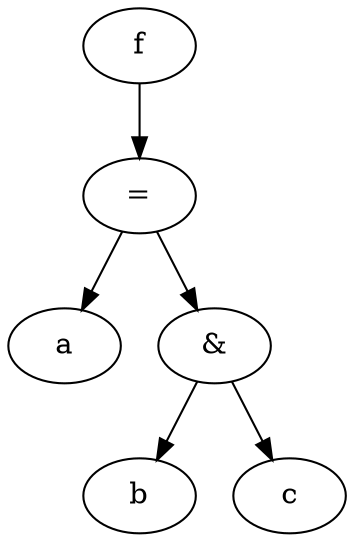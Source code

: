 # Executado assim: ./output2dot.sh 
# https://graphviz.org/doc/info/lang.html
digraph {
  x557849a58370 -> x557849a585f0
  x557849a585f0 -> x557849a58640
  x557849a58640 [label="a"]
  x557849a585f0 -> x557849a58580
  x557849a58580 -> x557849a584e0
  x557849a584e0 [label="b"]
  x557849a58580 -> x557849a58550
  x557849a58550 [label="c"]
  x557849a58580 [label="&"]
  x557849a585f0 [label="="]
  x557849a58370 [label="f"]
}
